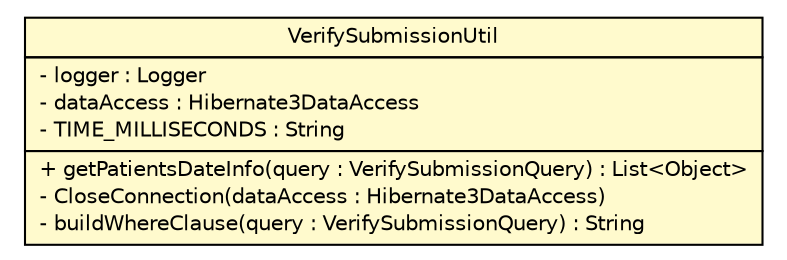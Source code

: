 #!/usr/local/bin/dot
#
# Class diagram 
# Generated by UmlGraph version 4.8 (http://www.spinellis.gr/sw/umlgraph)
#

digraph G {
	edge [fontname="Helvetica",fontsize=10,labelfontname="Helvetica",labelfontsize=10];
	node [fontname="Helvetica",fontsize=10,shape=plaintext];
	// gov.nih.nci.ncia.util.VerifySubmissionUtil
	c68438 [label=<<table border="0" cellborder="1" cellspacing="0" cellpadding="2" port="p" bgcolor="lemonChiffon" href="./VerifySubmissionUtil.html">
		<tr><td><table border="0" cellspacing="0" cellpadding="1">
			<tr><td> VerifySubmissionUtil </td></tr>
		</table></td></tr>
		<tr><td><table border="0" cellspacing="0" cellpadding="1">
			<tr><td align="left"> - logger : Logger </td></tr>
			<tr><td align="left"> - dataAccess : Hibernate3DataAccess </td></tr>
			<tr><td align="left"> - TIME_MILLISECONDS : String </td></tr>
		</table></td></tr>
		<tr><td><table border="0" cellspacing="0" cellpadding="1">
			<tr><td align="left"> + getPatientsDateInfo(query : VerifySubmissionQuery) : List&lt;Object&gt; </td></tr>
			<tr><td align="left"> - CloseConnection(dataAccess : Hibernate3DataAccess) </td></tr>
			<tr><td align="left"> - buildWhereClause(query : VerifySubmissionQuery) : String </td></tr>
		</table></td></tr>
		</table>>, fontname="Helvetica", fontcolor="black", fontsize=10.0];
}

